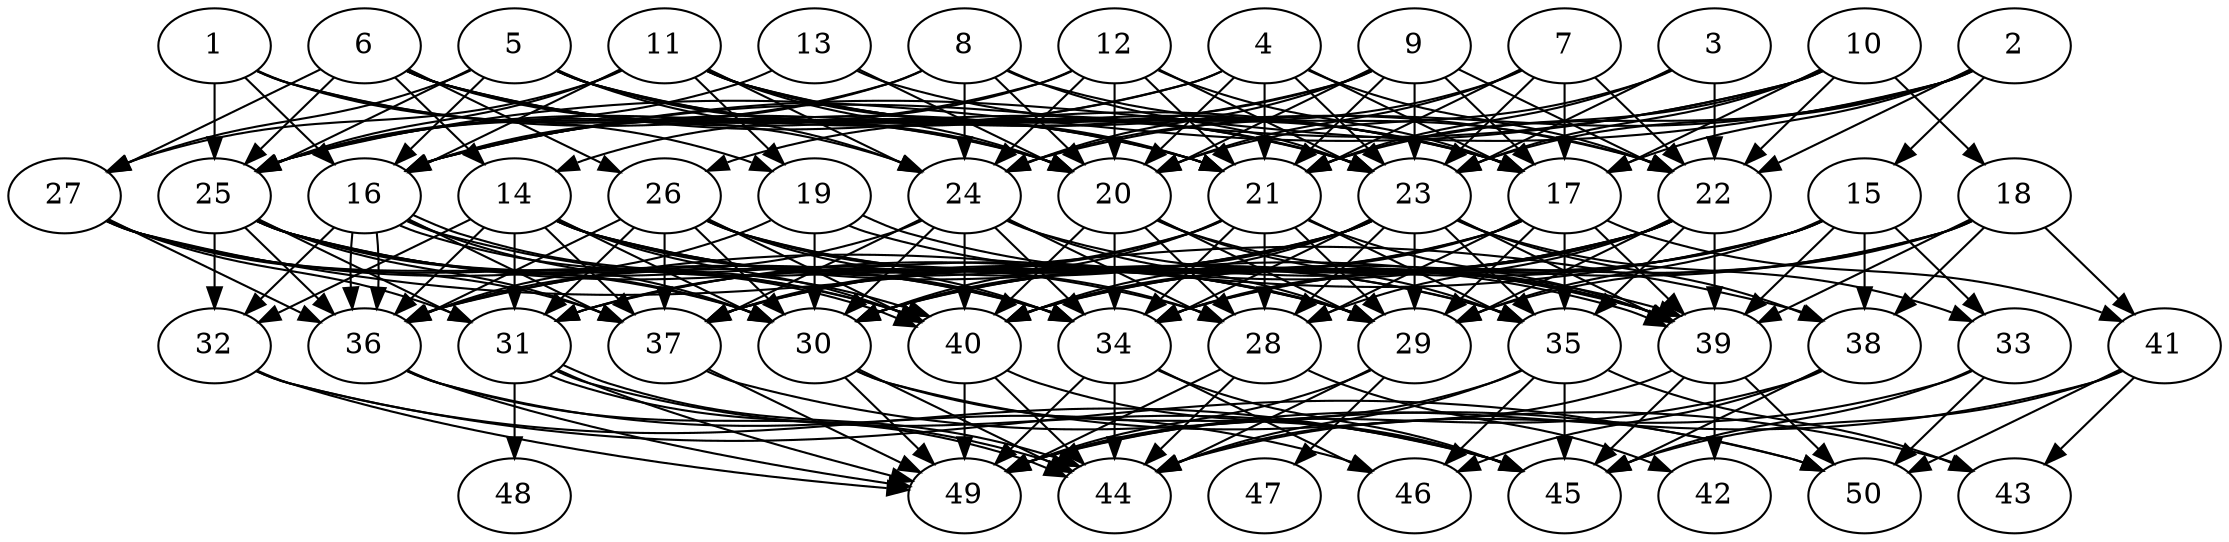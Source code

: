 // DAG automatically generated by daggen at Thu Oct  3 14:07:58 2019
// ./daggen --dot -n 50 --ccr 0.5 --fat 0.7 --regular 0.9 --density 0.9 --mindata 5242880 --maxdata 52428800 
digraph G {
  1 [size="38889472", alpha="0.03", expect_size="19444736"] 
  1 -> 16 [size ="19444736"]
  1 -> 19 [size ="19444736"]
  1 -> 20 [size ="19444736"]
  1 -> 21 [size ="19444736"]
  1 -> 25 [size ="19444736"]
  2 [size="86157312", alpha="0.01", expect_size="43078656"] 
  2 -> 15 [size ="43078656"]
  2 -> 16 [size ="43078656"]
  2 -> 17 [size ="43078656"]
  2 -> 21 [size ="43078656"]
  2 -> 22 [size ="43078656"]
  2 -> 23 [size ="43078656"]
  2 -> 24 [size ="43078656"]
  3 [size="95361024", alpha="0.08", expect_size="47680512"] 
  3 -> 20 [size ="47680512"]
  3 -> 21 [size ="47680512"]
  3 -> 22 [size ="47680512"]
  3 -> 23 [size ="47680512"]
  4 [size="36415488", alpha="0.15", expect_size="18207744"] 
  4 -> 16 [size ="18207744"]
  4 -> 17 [size ="18207744"]
  4 -> 20 [size ="18207744"]
  4 -> 21 [size ="18207744"]
  4 -> 22 [size ="18207744"]
  4 -> 23 [size ="18207744"]
  4 -> 25 [size ="18207744"]
  5 [size="80285696", alpha="0.07", expect_size="40142848"] 
  5 -> 16 [size ="40142848"]
  5 -> 17 [size ="40142848"]
  5 -> 20 [size ="40142848"]
  5 -> 21 [size ="40142848"]
  5 -> 23 [size ="40142848"]
  5 -> 24 [size ="40142848"]
  5 -> 25 [size ="40142848"]
  5 -> 27 [size ="40142848"]
  6 [size="81049600", alpha="0.06", expect_size="40524800"] 
  6 -> 14 [size ="40524800"]
  6 -> 17 [size ="40524800"]
  6 -> 20 [size ="40524800"]
  6 -> 21 [size ="40524800"]
  6 -> 23 [size ="40524800"]
  6 -> 24 [size ="40524800"]
  6 -> 25 [size ="40524800"]
  6 -> 26 [size ="40524800"]
  6 -> 27 [size ="40524800"]
  7 [size="28057600", alpha="0.19", expect_size="14028800"] 
  7 -> 17 [size ="14028800"]
  7 -> 20 [size ="14028800"]
  7 -> 21 [size ="14028800"]
  7 -> 22 [size ="14028800"]
  7 -> 23 [size ="14028800"]
  7 -> 24 [size ="14028800"]
  8 [size="95467520", alpha="0.03", expect_size="47733760"] 
  8 -> 16 [size ="47733760"]
  8 -> 20 [size ="47733760"]
  8 -> 22 [size ="47733760"]
  8 -> 23 [size ="47733760"]
  8 -> 24 [size ="47733760"]
  8 -> 25 [size ="47733760"]
  9 [size="91631616", alpha="0.02", expect_size="45815808"] 
  9 -> 16 [size ="45815808"]
  9 -> 17 [size ="45815808"]
  9 -> 20 [size ="45815808"]
  9 -> 21 [size ="45815808"]
  9 -> 22 [size ="45815808"]
  9 -> 23 [size ="45815808"]
  9 -> 24 [size ="45815808"]
  9 -> 26 [size ="45815808"]
  10 [size="98336768", alpha="0.08", expect_size="49168384"] 
  10 -> 16 [size ="49168384"]
  10 -> 17 [size ="49168384"]
  10 -> 18 [size ="49168384"]
  10 -> 21 [size ="49168384"]
  10 -> 22 [size ="49168384"]
  10 -> 23 [size ="49168384"]
  10 -> 25 [size ="49168384"]
  11 [size="73787392", alpha="0.07", expect_size="36893696"] 
  11 -> 16 [size ="36893696"]
  11 -> 17 [size ="36893696"]
  11 -> 19 [size ="36893696"]
  11 -> 20 [size ="36893696"]
  11 -> 21 [size ="36893696"]
  11 -> 22 [size ="36893696"]
  11 -> 23 [size ="36893696"]
  11 -> 24 [size ="36893696"]
  11 -> 25 [size ="36893696"]
  11 -> 27 [size ="36893696"]
  12 [size="89980928", alpha="0.06", expect_size="44990464"] 
  12 -> 14 [size ="44990464"]
  12 -> 17 [size ="44990464"]
  12 -> 20 [size ="44990464"]
  12 -> 21 [size ="44990464"]
  12 -> 23 [size ="44990464"]
  12 -> 24 [size ="44990464"]
  12 -> 25 [size ="44990464"]
  13 [size="96065536", alpha="0.04", expect_size="48032768"] 
  13 -> 17 [size ="48032768"]
  13 -> 20 [size ="48032768"]
  13 -> 25 [size ="48032768"]
  14 [size="38598656", alpha="0.03", expect_size="19299328"] 
  14 -> 29 [size ="19299328"]
  14 -> 30 [size ="19299328"]
  14 -> 31 [size ="19299328"]
  14 -> 32 [size ="19299328"]
  14 -> 34 [size ="19299328"]
  14 -> 35 [size ="19299328"]
  14 -> 36 [size ="19299328"]
  14 -> 37 [size ="19299328"]
  14 -> 39 [size ="19299328"]
  14 -> 40 [size ="19299328"]
  15 [size="16549888", alpha="0.07", expect_size="8274944"] 
  15 -> 29 [size ="8274944"]
  15 -> 30 [size ="8274944"]
  15 -> 33 [size ="8274944"]
  15 -> 34 [size ="8274944"]
  15 -> 36 [size ="8274944"]
  15 -> 38 [size ="8274944"]
  15 -> 39 [size ="8274944"]
  15 -> 40 [size ="8274944"]
  16 [size="48146432", alpha="0.05", expect_size="24073216"] 
  16 -> 29 [size ="24073216"]
  16 -> 30 [size ="24073216"]
  16 -> 32 [size ="24073216"]
  16 -> 36 [size ="24073216"]
  16 -> 36 [size ="24073216"]
  16 -> 37 [size ="24073216"]
  16 -> 40 [size ="24073216"]
  16 -> 40 [size ="24073216"]
  17 [size="76060672", alpha="0.13", expect_size="38030336"] 
  17 -> 28 [size ="38030336"]
  17 -> 29 [size ="38030336"]
  17 -> 30 [size ="38030336"]
  17 -> 35 [size ="38030336"]
  17 -> 37 [size ="38030336"]
  17 -> 39 [size ="38030336"]
  17 -> 40 [size ="38030336"]
  17 -> 41 [size ="38030336"]
  18 [size="71870464", alpha="0.17", expect_size="35935232"] 
  18 -> 29 [size ="35935232"]
  18 -> 34 [size ="35935232"]
  18 -> 38 [size ="35935232"]
  18 -> 39 [size ="35935232"]
  18 -> 40 [size ="35935232"]
  18 -> 41 [size ="35935232"]
  19 [size="86122496", alpha="0.01", expect_size="43061248"] 
  19 -> 30 [size ="43061248"]
  19 -> 36 [size ="43061248"]
  19 -> 39 [size ="43061248"]
  19 -> 39 [size ="43061248"]
  20 [size="96839680", alpha="0.08", expect_size="48419840"] 
  20 -> 28 [size ="48419840"]
  20 -> 29 [size ="48419840"]
  20 -> 34 [size ="48419840"]
  20 -> 35 [size ="48419840"]
  20 -> 39 [size ="48419840"]
  20 -> 40 [size ="48419840"]
  21 [size="37883904", alpha="0.02", expect_size="18941952"] 
  21 -> 28 [size ="18941952"]
  21 -> 29 [size ="18941952"]
  21 -> 30 [size ="18941952"]
  21 -> 31 [size ="18941952"]
  21 -> 34 [size ="18941952"]
  21 -> 35 [size ="18941952"]
  21 -> 37 [size ="18941952"]
  21 -> 39 [size ="18941952"]
  22 [size="69998592", alpha="0.11", expect_size="34999296"] 
  22 -> 28 [size ="34999296"]
  22 -> 29 [size ="34999296"]
  22 -> 30 [size ="34999296"]
  22 -> 31 [size ="34999296"]
  22 -> 34 [size ="34999296"]
  22 -> 35 [size ="34999296"]
  22 -> 37 [size ="34999296"]
  22 -> 39 [size ="34999296"]
  22 -> 40 [size ="34999296"]
  23 [size="98965504", alpha="0.19", expect_size="49482752"] 
  23 -> 28 [size ="49482752"]
  23 -> 29 [size ="49482752"]
  23 -> 30 [size ="49482752"]
  23 -> 31 [size ="49482752"]
  23 -> 33 [size ="49482752"]
  23 -> 34 [size ="49482752"]
  23 -> 35 [size ="49482752"]
  23 -> 36 [size ="49482752"]
  23 -> 37 [size ="49482752"]
  23 -> 38 [size ="49482752"]
  23 -> 39 [size ="49482752"]
  23 -> 40 [size ="49482752"]
  24 [size="23201792", alpha="0.12", expect_size="11600896"] 
  24 -> 28 [size ="11600896"]
  24 -> 29 [size ="11600896"]
  24 -> 30 [size ="11600896"]
  24 -> 34 [size ="11600896"]
  24 -> 36 [size ="11600896"]
  24 -> 37 [size ="11600896"]
  24 -> 39 [size ="11600896"]
  24 -> 40 [size ="11600896"]
  25 [size="35016704", alpha="0.19", expect_size="17508352"] 
  25 -> 28 [size ="17508352"]
  25 -> 29 [size ="17508352"]
  25 -> 30 [size ="17508352"]
  25 -> 31 [size ="17508352"]
  25 -> 32 [size ="17508352"]
  25 -> 34 [size ="17508352"]
  25 -> 36 [size ="17508352"]
  25 -> 37 [size ="17508352"]
  25 -> 40 [size ="17508352"]
  26 [size="67624960", alpha="0.02", expect_size="33812480"] 
  26 -> 28 [size ="33812480"]
  26 -> 29 [size ="33812480"]
  26 -> 30 [size ="33812480"]
  26 -> 31 [size ="33812480"]
  26 -> 34 [size ="33812480"]
  26 -> 35 [size ="33812480"]
  26 -> 36 [size ="33812480"]
  26 -> 37 [size ="33812480"]
  26 -> 40 [size ="33812480"]
  27 [size="93167616", alpha="0.08", expect_size="46583808"] 
  27 -> 30 [size ="46583808"]
  27 -> 31 [size ="46583808"]
  27 -> 34 [size ="46583808"]
  27 -> 36 [size ="46583808"]
  27 -> 37 [size ="46583808"]
  27 -> 38 [size ="46583808"]
  27 -> 40 [size ="46583808"]
  28 [size="59789312", alpha="0.13", expect_size="29894656"] 
  28 -> 42 [size ="29894656"]
  28 -> 44 [size ="29894656"]
  28 -> 49 [size ="29894656"]
  29 [size="47745024", alpha="0.14", expect_size="23872512"] 
  29 -> 44 [size ="23872512"]
  29 -> 47 [size ="23872512"]
  29 -> 49 [size ="23872512"]
  30 [size="52152320", alpha="0.15", expect_size="26076160"] 
  30 -> 43 [size ="26076160"]
  30 -> 44 [size ="26076160"]
  30 -> 45 [size ="26076160"]
  30 -> 49 [size ="26076160"]
  31 [size="91412480", alpha="0.08", expect_size="45706240"] 
  31 -> 44 [size ="45706240"]
  31 -> 44 [size ="45706240"]
  31 -> 45 [size ="45706240"]
  31 -> 48 [size ="45706240"]
  31 -> 49 [size ="45706240"]
  32 [size="99561472", alpha="0.19", expect_size="49780736"] 
  32 -> 45 [size ="49780736"]
  32 -> 49 [size ="49780736"]
  32 -> 50 [size ="49780736"]
  33 [size="57896960", alpha="0.07", expect_size="28948480"] 
  33 -> 44 [size ="28948480"]
  33 -> 45 [size ="28948480"]
  33 -> 50 [size ="28948480"]
  34 [size="51296256", alpha="0.02", expect_size="25648128"] 
  34 -> 44 [size ="25648128"]
  34 -> 45 [size ="25648128"]
  34 -> 46 [size ="25648128"]
  34 -> 49 [size ="25648128"]
  35 [size="11317248", alpha="0.18", expect_size="5658624"] 
  35 -> 43 [size ="5658624"]
  35 -> 44 [size ="5658624"]
  35 -> 45 [size ="5658624"]
  35 -> 46 [size ="5658624"]
  35 -> 49 [size ="5658624"]
  36 [size="102133760", alpha="0.02", expect_size="51066880"] 
  36 -> 44 [size ="51066880"]
  36 -> 46 [size ="51066880"]
  36 -> 49 [size ="51066880"]
  37 [size="16822272", alpha="0.19", expect_size="8411136"] 
  37 -> 49 [size ="8411136"]
  37 -> 50 [size ="8411136"]
  38 [size="56070144", alpha="0.10", expect_size="28035072"] 
  38 -> 45 [size ="28035072"]
  38 -> 46 [size ="28035072"]
  38 -> 49 [size ="28035072"]
  39 [size="21743616", alpha="0.17", expect_size="10871808"] 
  39 -> 42 [size ="10871808"]
  39 -> 44 [size ="10871808"]
  39 -> 45 [size ="10871808"]
  39 -> 50 [size ="10871808"]
  40 [size="89364480", alpha="0.02", expect_size="44682240"] 
  40 -> 44 [size ="44682240"]
  40 -> 45 [size ="44682240"]
  40 -> 49 [size ="44682240"]
  41 [size="63666176", alpha="0.13", expect_size="31833088"] 
  41 -> 43 [size ="31833088"]
  41 -> 45 [size ="31833088"]
  41 -> 49 [size ="31833088"]
  41 -> 50 [size ="31833088"]
  42 [size="102324224", alpha="0.16", expect_size="51162112"] 
  43 [size="96088064", alpha="0.19", expect_size="48044032"] 
  44 [size="36169728", alpha="0.04", expect_size="18084864"] 
  45 [size="45053952", alpha="0.14", expect_size="22526976"] 
  46 [size="34433024", alpha="0.16", expect_size="17216512"] 
  47 [size="41971712", alpha="0.16", expect_size="20985856"] 
  48 [size="38871040", alpha="0.06", expect_size="19435520"] 
  49 [size="86519808", alpha="0.04", expect_size="43259904"] 
  50 [size="71811072", alpha="0.11", expect_size="35905536"] 
}
